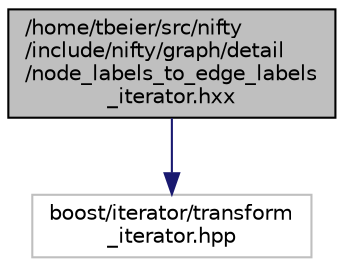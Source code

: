 digraph "/home/tbeier/src/nifty/include/nifty/graph/detail/node_labels_to_edge_labels_iterator.hxx"
{
  edge [fontname="Helvetica",fontsize="10",labelfontname="Helvetica",labelfontsize="10"];
  node [fontname="Helvetica",fontsize="10",shape=record];
  Node1 [label="/home/tbeier/src/nifty\l/include/nifty/graph/detail\l/node_labels_to_edge_labels\l_iterator.hxx",height=0.2,width=0.4,color="black", fillcolor="grey75", style="filled", fontcolor="black"];
  Node1 -> Node2 [color="midnightblue",fontsize="10",style="solid",fontname="Helvetica"];
  Node2 [label="boost/iterator/transform\l_iterator.hpp",height=0.2,width=0.4,color="grey75", fillcolor="white", style="filled"];
}

